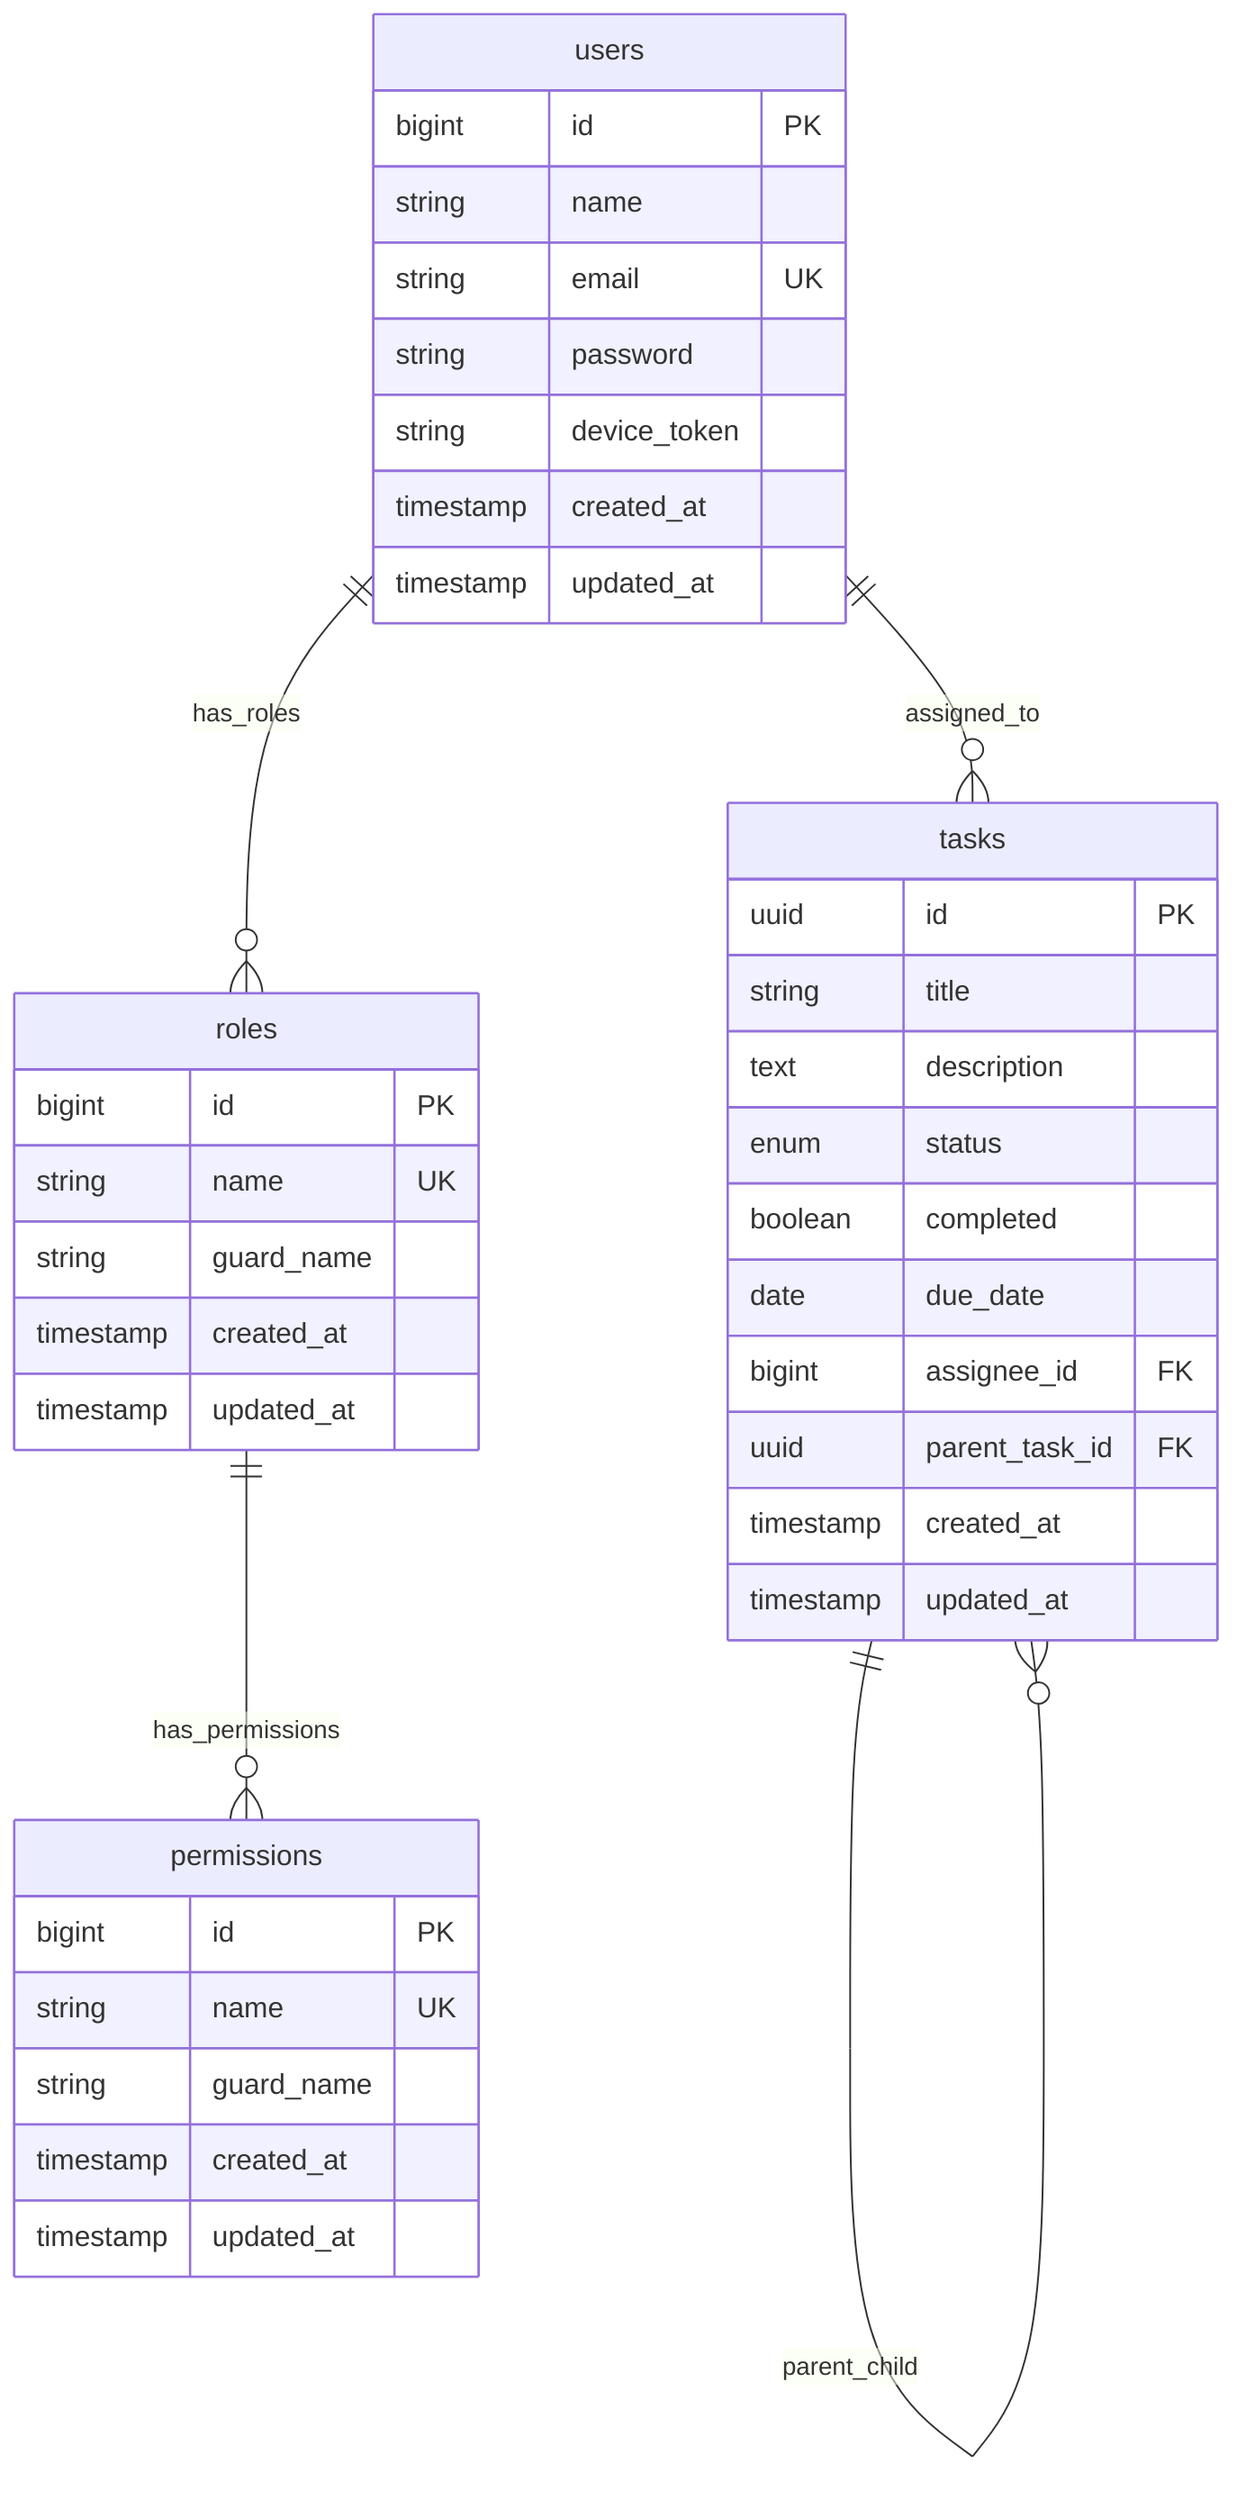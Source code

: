 erDiagram
    users {
        bigint id PK
        string name
        string email UK
        string password
        string device_token
        timestamp created_at
        timestamp updated_at
    }

    tasks {
        uuid id PK
        string title
        text description
        enum status
        boolean completed
        date due_date
        bigint assignee_id FK
        uuid parent_task_id FK
        timestamp created_at
        timestamp updated_at
    }

    roles {
        bigint id PK
        string name UK
        string guard_name
        timestamp created_at
        timestamp updated_at
    }

    permissions {
        bigint id PK
        string name UK
        string guard_name
        timestamp created_at
        timestamp updated_at
    }

    %% Main Business Relationships
    users ||--o{ tasks : "assigned_to"
    tasks ||--o{ tasks : "parent_child"
    users ||--o{ roles : "has_roles"
    roles ||--o{ permissions : "has_permissions"